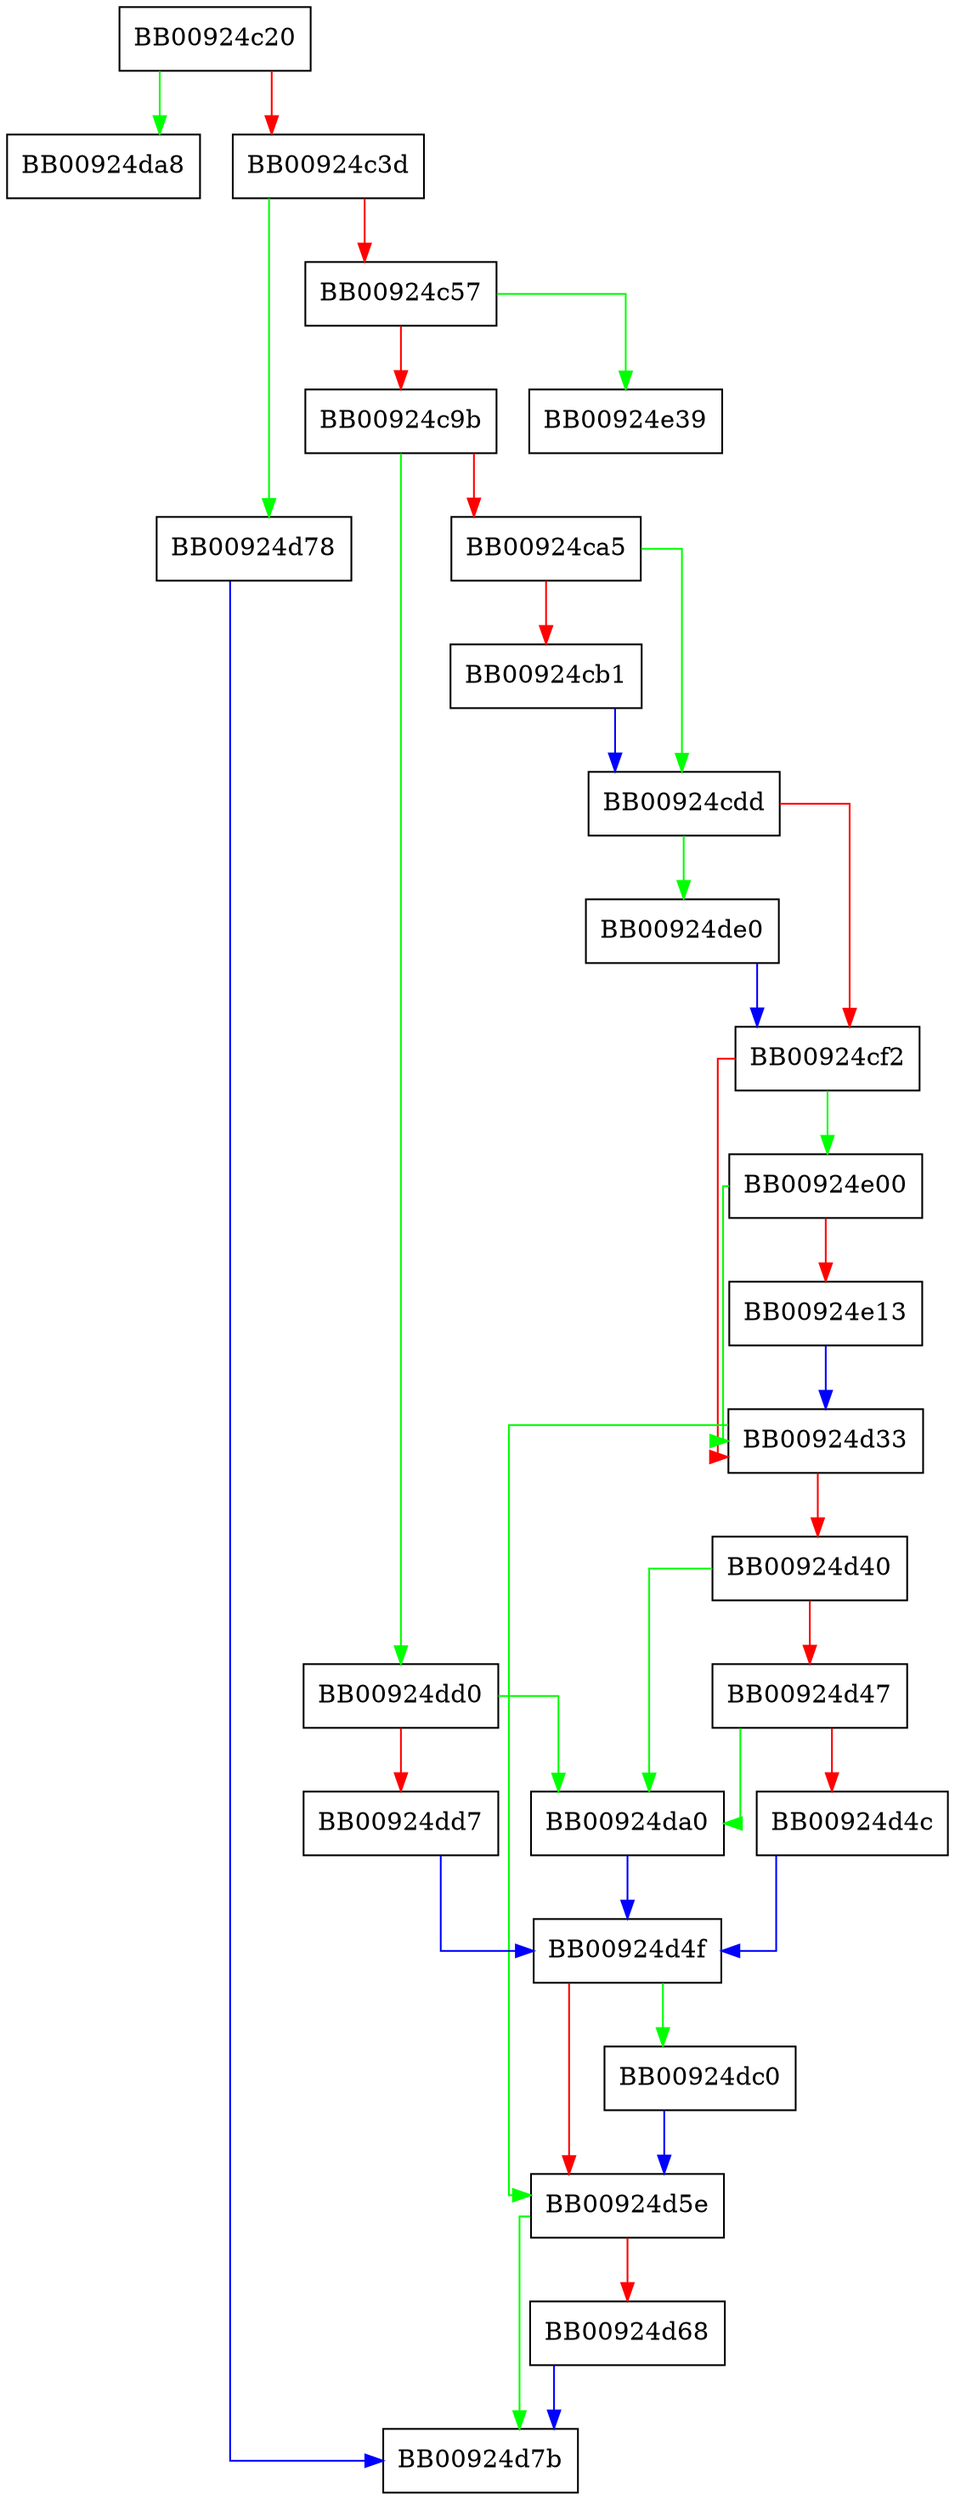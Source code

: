 digraph _dl_profile_fixup {
  node [shape="box"];
  graph [splines=ortho];
  BB00924c20 -> BB00924da8 [color="green"];
  BB00924c20 -> BB00924c3d [color="red"];
  BB00924c3d -> BB00924d78 [color="green"];
  BB00924c3d -> BB00924c57 [color="red"];
  BB00924c57 -> BB00924e39 [color="green"];
  BB00924c57 -> BB00924c9b [color="red"];
  BB00924c9b -> BB00924dd0 [color="green"];
  BB00924c9b -> BB00924ca5 [color="red"];
  BB00924ca5 -> BB00924cdd [color="green"];
  BB00924ca5 -> BB00924cb1 [color="red"];
  BB00924cb1 -> BB00924cdd [color="blue"];
  BB00924cdd -> BB00924de0 [color="green"];
  BB00924cdd -> BB00924cf2 [color="red"];
  BB00924cf2 -> BB00924e00 [color="green"];
  BB00924cf2 -> BB00924d33 [color="red"];
  BB00924d33 -> BB00924d5e [color="green"];
  BB00924d33 -> BB00924d40 [color="red"];
  BB00924d40 -> BB00924da0 [color="green"];
  BB00924d40 -> BB00924d47 [color="red"];
  BB00924d47 -> BB00924da0 [color="green"];
  BB00924d47 -> BB00924d4c [color="red"];
  BB00924d4c -> BB00924d4f [color="blue"];
  BB00924d4f -> BB00924dc0 [color="green"];
  BB00924d4f -> BB00924d5e [color="red"];
  BB00924d5e -> BB00924d7b [color="green"];
  BB00924d5e -> BB00924d68 [color="red"];
  BB00924d68 -> BB00924d7b [color="blue"];
  BB00924d78 -> BB00924d7b [color="blue"];
  BB00924da0 -> BB00924d4f [color="blue"];
  BB00924dc0 -> BB00924d5e [color="blue"];
  BB00924dd0 -> BB00924da0 [color="green"];
  BB00924dd0 -> BB00924dd7 [color="red"];
  BB00924dd7 -> BB00924d4f [color="blue"];
  BB00924de0 -> BB00924cf2 [color="blue"];
  BB00924e00 -> BB00924d33 [color="green"];
  BB00924e00 -> BB00924e13 [color="red"];
  BB00924e13 -> BB00924d33 [color="blue"];
}